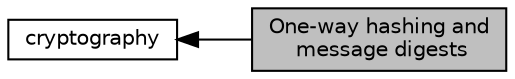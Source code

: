 digraph "One-way hashing and message digests"
{
  edge [fontname="Helvetica",fontsize="10",labelfontname="Helvetica",labelfontsize="10"];
  node [fontname="Helvetica",fontsize="10",shape=box];
  rankdir=LR;
  Node2 [label="cryptography",height=0.2,width=0.4,color="black", fillcolor="white", style="filled",URL="$d5/dfc/group__crypto.html",tooltip="Depends on general utilities and either OpenSSL or Intel ippcp."];
  Node1 [label="One-way hashing and\l message digests",height=0.2,width=0.4,color="black", fillcolor="grey75", style="filled", fontcolor="black",tooltip="Provides SHA, MD5, and message digest algorithms."];
  Node2->Node1 [shape=plaintext, dir="back", style="solid"];
}

